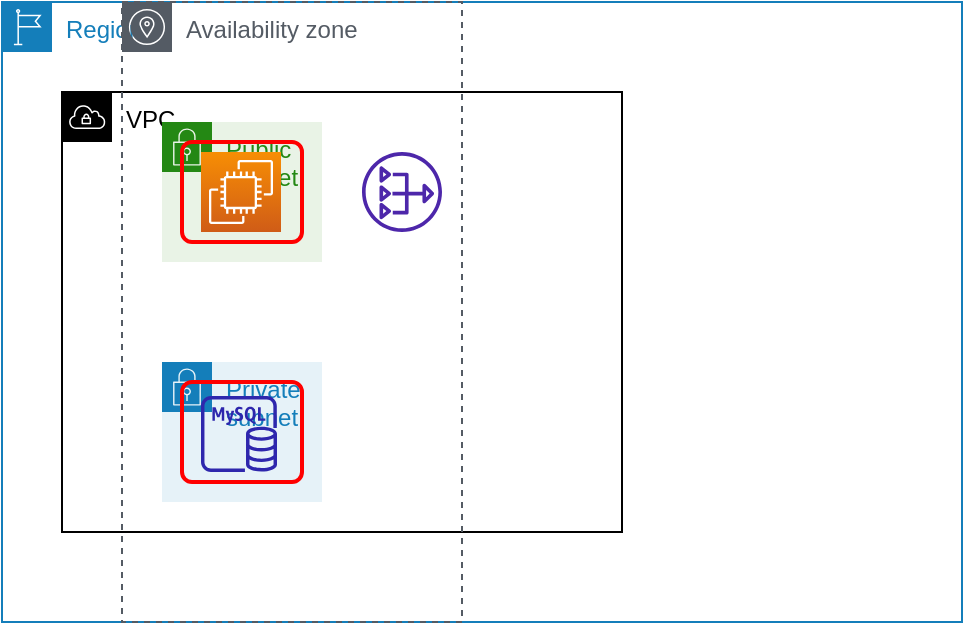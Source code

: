 <mxfile version="21.2.9" type="github">
  <diagram name="Page-1" id="kgK7fGXu1Ar3xZ1o0jyY">
    <mxGraphModel dx="627" dy="308" grid="1" gridSize="10" guides="1" tooltips="1" connect="1" arrows="1" fold="1" page="1" pageScale="1" pageWidth="827" pageHeight="1169" math="0" shadow="0">
      <root>
        <mxCell id="0" />
        <mxCell id="1" parent="0" />
        <mxCell id="mzRqFOGo6O6pgWtyTD5r-2" value="Region" style="points=[[0,0],[0.25,0],[0.5,0],[0.75,0],[1,0],[1,0.25],[1,0.5],[1,0.75],[1,1],[0.75,1],[0.5,1],[0.25,1],[0,1],[0,0.75],[0,0.5],[0,0.25]];outlineConnect=0;gradientColor=none;html=1;whiteSpace=wrap;fontSize=12;fontStyle=0;container=1;pointerEvents=0;collapsible=0;recursiveResize=0;shape=mxgraph.aws4.group;grIcon=mxgraph.aws4.group_region;strokeColor=#147EBA;fillColor=none;verticalAlign=top;align=left;spacingLeft=30;fontColor=#147EBA;" vertex="1" parent="1">
          <mxGeometry x="20" y="130" width="480" height="310" as="geometry" />
        </mxCell>
        <mxCell id="mzRqFOGo6O6pgWtyTD5r-5" value="VPC" style="sketch=0;outlineConnect=0;html=1;whiteSpace=wrap;fontSize=12;fontStyle=0;shape=mxgraph.aws4.group;grIcon=mxgraph.aws4.group_vpc;verticalAlign=top;align=left;spacingLeft=30;dashed=0;" vertex="1" parent="mzRqFOGo6O6pgWtyTD5r-2">
          <mxGeometry x="30" y="45" width="280" height="220" as="geometry" />
        </mxCell>
        <mxCell id="mzRqFOGo6O6pgWtyTD5r-4" value="Availability zone" style="sketch=0;outlineConnect=0;gradientColor=none;html=1;whiteSpace=wrap;fontSize=12;fontStyle=0;shape=mxgraph.aws4.group;grIcon=mxgraph.aws4.group_availability_zone;strokeColor=#545B64;fillColor=none;verticalAlign=top;align=left;spacingLeft=30;fontColor=#545B64;dashed=1;" vertex="1" parent="mzRqFOGo6O6pgWtyTD5r-2">
          <mxGeometry x="60" width="170" height="310" as="geometry" />
        </mxCell>
        <mxCell id="mzRqFOGo6O6pgWtyTD5r-6" value="Public subnet" style="points=[[0,0],[0.25,0],[0.5,0],[0.75,0],[1,0],[1,0.25],[1,0.5],[1,0.75],[1,1],[0.75,1],[0.5,1],[0.25,1],[0,1],[0,0.75],[0,0.5],[0,0.25]];outlineConnect=0;gradientColor=none;html=1;whiteSpace=wrap;fontSize=12;fontStyle=0;container=1;pointerEvents=0;collapsible=0;recursiveResize=0;shape=mxgraph.aws4.group;grIcon=mxgraph.aws4.group_security_group;grStroke=0;strokeColor=#248814;fillColor=#E9F3E6;verticalAlign=top;align=left;spacingLeft=30;fontColor=#248814;dashed=0;" vertex="1" parent="mzRqFOGo6O6pgWtyTD5r-2">
          <mxGeometry x="80" y="60" width="80" height="70" as="geometry" />
        </mxCell>
        <mxCell id="mzRqFOGo6O6pgWtyTD5r-8" value="" style="rounded=1;arcSize=10;strokeColor=#ff0000;fillColor=none;gradientColor=none;strokeWidth=2;" vertex="1" parent="mzRqFOGo6O6pgWtyTD5r-6">
          <mxGeometry x="10" y="10" width="60" height="50" as="geometry" />
        </mxCell>
        <mxCell id="mzRqFOGo6O6pgWtyTD5r-11" value="" style="sketch=0;points=[[0,0,0],[0.25,0,0],[0.5,0,0],[0.75,0,0],[1,0,0],[0,1,0],[0.25,1,0],[0.5,1,0],[0.75,1,0],[1,1,0],[0,0.25,0],[0,0.5,0],[0,0.75,0],[1,0.25,0],[1,0.5,0],[1,0.75,0]];outlineConnect=0;fontColor=#232F3E;gradientColor=#F78E04;gradientDirection=north;fillColor=#D05C17;strokeColor=#ffffff;dashed=0;verticalLabelPosition=bottom;verticalAlign=top;align=center;html=1;fontSize=12;fontStyle=0;aspect=fixed;shape=mxgraph.aws4.resourceIcon;resIcon=mxgraph.aws4.ec2;" vertex="1" parent="mzRqFOGo6O6pgWtyTD5r-6">
          <mxGeometry x="19.5" y="15" width="40" height="40" as="geometry" />
        </mxCell>
        <mxCell id="mzRqFOGo6O6pgWtyTD5r-7" value="Private subnet" style="points=[[0,0],[0.25,0],[0.5,0],[0.75,0],[1,0],[1,0.25],[1,0.5],[1,0.75],[1,1],[0.75,1],[0.5,1],[0.25,1],[0,1],[0,0.75],[0,0.5],[0,0.25]];outlineConnect=0;gradientColor=none;html=1;whiteSpace=wrap;fontSize=12;fontStyle=0;container=1;pointerEvents=0;collapsible=0;recursiveResize=0;shape=mxgraph.aws4.group;grIcon=mxgraph.aws4.group_security_group;grStroke=0;strokeColor=#147EBA;fillColor=#E6F2F8;verticalAlign=top;align=left;spacingLeft=30;fontColor=#147EBA;dashed=0;" vertex="1" parent="mzRqFOGo6O6pgWtyTD5r-2">
          <mxGeometry x="80" y="180" width="80" height="70" as="geometry" />
        </mxCell>
        <mxCell id="mzRqFOGo6O6pgWtyTD5r-9" value="" style="rounded=1;arcSize=10;strokeColor=#ff0000;fillColor=none;gradientColor=none;strokeWidth=2;" vertex="1" parent="mzRqFOGo6O6pgWtyTD5r-7">
          <mxGeometry x="10" y="10" width="60" height="50" as="geometry" />
        </mxCell>
        <mxCell id="mzRqFOGo6O6pgWtyTD5r-13" value="" style="sketch=0;outlineConnect=0;fontColor=#232F3E;gradientColor=none;fillColor=#2E27AD;strokeColor=none;dashed=0;verticalLabelPosition=bottom;verticalAlign=top;align=center;html=1;fontSize=12;fontStyle=0;aspect=fixed;pointerEvents=1;shape=mxgraph.aws4.rds_mysql_instance;" vertex="1" parent="mzRqFOGo6O6pgWtyTD5r-7">
          <mxGeometry x="19.5" y="17" width="38" height="38" as="geometry" />
        </mxCell>
        <mxCell id="mzRqFOGo6O6pgWtyTD5r-14" value="" style="sketch=0;outlineConnect=0;fontColor=#232F3E;gradientColor=none;fillColor=#4D27AA;strokeColor=none;dashed=0;verticalLabelPosition=bottom;verticalAlign=top;align=center;html=1;fontSize=12;fontStyle=0;aspect=fixed;pointerEvents=1;shape=mxgraph.aws4.nat_gateway;" vertex="1" parent="mzRqFOGo6O6pgWtyTD5r-2">
          <mxGeometry x="180" y="75" width="40" height="40" as="geometry" />
        </mxCell>
      </root>
    </mxGraphModel>
  </diagram>
</mxfile>
